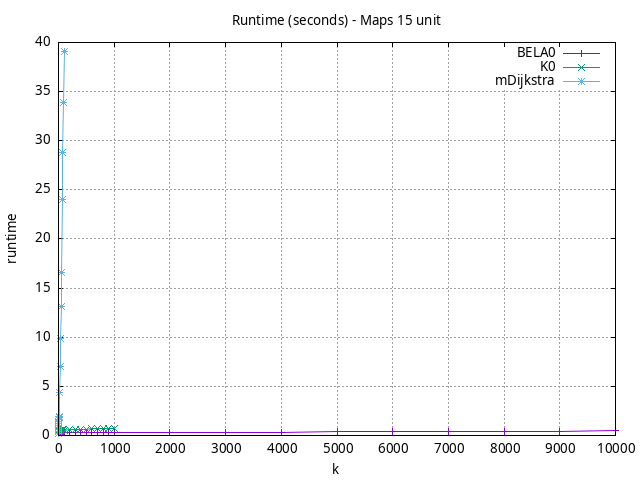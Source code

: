 #!/usr/bin/gnuplot
# -*- coding: utf-8 -*-
#
# results/maps/unit/15/random512-15.brute-force.unit.runtime.gnuplot
#
# Started on 04/07/2024 18:12:28
# Author: Carlos Linares López
set grid
set xlabel "k"
set ylabel "runtime"

set title "Runtime (seconds) - Maps 15 unit"

set terminal png enhanced font "Ariel,10"
set output 'random512-15.brute-force.unit.runtime.png'

plot "-" title "BELA0"      with linesp, "-" title "K0"      with linesp, "-" title "mDijkstra"      with linesp

	1 0.27772199000000003
	2 0.27788053999999995
	3 0.27764126
	4 0.27855817
	5 0.2791477
	6 0.28062104
	7 0.28034943000000007
	8 0.28315348
	9 0.28361059
	10 0.27803684
	20 0.27793804
	30 0.27975562
	40 0.28042301000000003
	50 0.2816202400000001
	60 0.28269829
	70 0.28443049
	80 0.28573394
	90 0.28663813000000005
	100 0.2797409
	200 0.28199697
	300 0.28521931
	400 0.28653157
	500 0.28845219000000005
	600 0.2919910599999999
	700 0.29297026000000004
	800 0.29420935
	900 0.29474594
	1000 0.28964575000000004
	2000 0.31748179
	3000 0.3364412599999999
	4000 0.35209458999999993
	5000 0.37128702000000013
	6000 0.39041355999999994
	7000 0.41222266999999996
	8000 0.43530280000000005
	9000 0.4447911500000001
	10000 0.46356741999999995
end
	1 0.54248274
	2 0.5366017099999998
	3 0.53632229
	4 0.53636642
	5 0.53965103
	6 0.5458321199999999
	7 0.5479315900000001
	8 0.5451250099999999
	9 0.54722957
	10 0.54806051
	20 0.54392979
	30 0.5499222500000002
	40 0.55548663
	50 0.55720952
	60 0.55838529
	70 0.56007687
	80 0.5625860699999999
	90 0.5651231699999999
	100 0.5568688900000001
	200 0.56801029
	300 0.5917125299999999
	400 0.62336958
	500 0.6489743
	600 0.6710551699999999
	700 0.6939359199999998
	800 0.70831093
	900 0.7253805100000001
	1000 0.73099458
end
	1 0.24811473
	2 0.44348421999999993
	3 0.63392926
	4 0.8145568300000001
	5 1.00523268
	6 1.2188702
	7 1.4243063
	8 1.6345707999999999
	9 1.8627084999999999
	10 1.9599004000000004
	20 4.3569688
	30 7.039095500000001
	40 9.8492411
	50 13.169404999999998
	60 16.604393
	70 23.993289
	80 28.756899999999995
	90 33.848549
	100 39.123693
end
